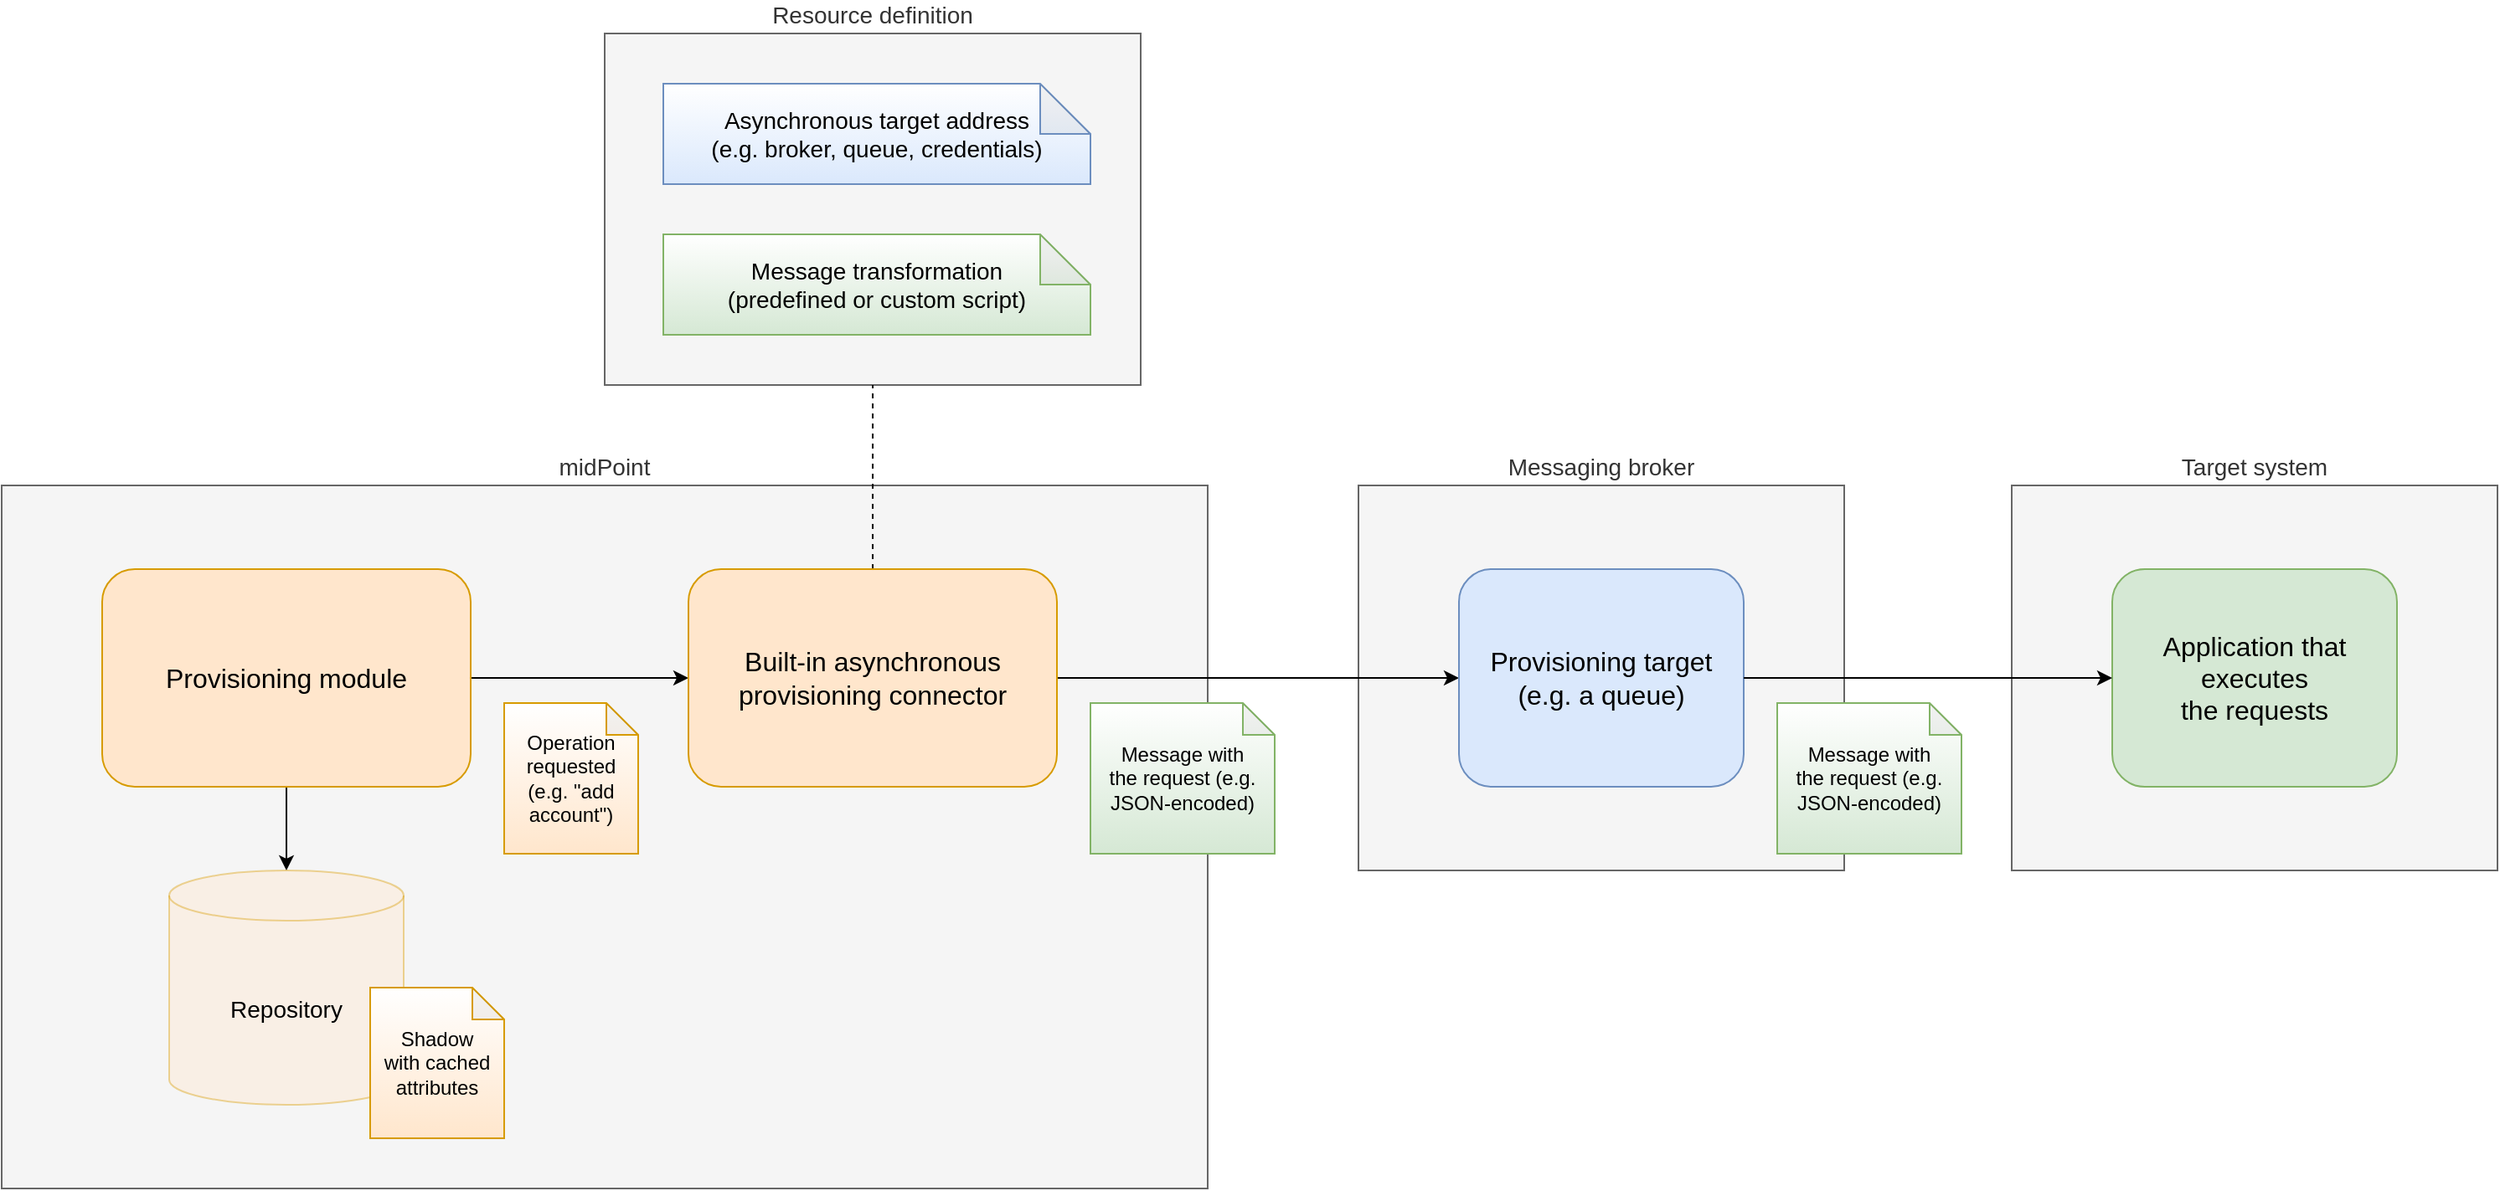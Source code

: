 <mxfile version="13.9.9" type="device"><diagram id="EdygAPY0lES3BzMiP_D9" name="Page-1"><mxGraphModel dx="3716" dy="1182" grid="1" gridSize="10" guides="1" tooltips="1" connect="1" arrows="1" fold="1" page="1" pageScale="1" pageWidth="827" pageHeight="1169" math="0" shadow="0"><root><mxCell id="0"/><mxCell id="1" parent="0"/><mxCell id="L1BazBC42fxZY27Eu00y-23" value="&lt;font style=&quot;font-size: 14px;&quot;&gt;Resource definition&lt;/font&gt;" style="rounded=0;whiteSpace=wrap;html=1;fontSize=14;labelPosition=center;verticalLabelPosition=top;align=center;verticalAlign=bottom;fillColor=#f5f5f5;strokeColor=#666666;fontColor=#333333;" vertex="1" parent="1"><mxGeometry x="-560" y="160" width="320" height="210" as="geometry"/></mxCell><mxCell id="L1BazBC42fxZY27Eu00y-16" value="Messaging broker" style="rounded=0;whiteSpace=wrap;html=1;fontSize=14;fillColor=#f5f5f5;strokeColor=#666666;fontColor=#333333;labelPosition=center;verticalLabelPosition=top;align=center;verticalAlign=bottom;" vertex="1" parent="1"><mxGeometry x="-110" y="430" width="290" height="230" as="geometry"/></mxCell><mxCell id="L1BazBC42fxZY27Eu00y-15" value="midPoint" style="rounded=0;whiteSpace=wrap;html=1;fontSize=14;fillColor=#f5f5f5;strokeColor=#666666;fontColor=#333333;labelPosition=center;verticalLabelPosition=top;align=center;verticalAlign=bottom;" vertex="1" parent="1"><mxGeometry x="-920" y="430" width="720" height="420" as="geometry"/></mxCell><mxCell id="L1BazBC42fxZY27Eu00y-7" style="edgeStyle=orthogonalEdgeStyle;rounded=0;orthogonalLoop=1;jettySize=auto;html=1;exitX=1;exitY=0.5;exitDx=0;exitDy=0;fontSize=14;" edge="1" parent="1" source="L1BazBC42fxZY27Eu00y-2" target="L1BazBC42fxZY27Eu00y-6"><mxGeometry relative="1" as="geometry"/></mxCell><mxCell id="L1BazBC42fxZY27Eu00y-28" style="edgeStyle=orthogonalEdgeStyle;rounded=0;orthogonalLoop=1;jettySize=auto;html=1;exitX=0.5;exitY=1;exitDx=0;exitDy=0;endArrow=classic;endFill=1;fontSize=14;" edge="1" parent="1" source="L1BazBC42fxZY27Eu00y-2" target="L1BazBC42fxZY27Eu00y-26"><mxGeometry relative="1" as="geometry"/></mxCell><mxCell id="L1BazBC42fxZY27Eu00y-2" value="Provisioning module" style="rounded=1;whiteSpace=wrap;html=1;fontSize=16;fillColor=#ffe6cc;strokeColor=#d79b00;" vertex="1" parent="1"><mxGeometry x="-860" y="480" width="220" height="130" as="geometry"/></mxCell><mxCell id="L1BazBC42fxZY27Eu00y-11" style="edgeStyle=orthogonalEdgeStyle;rounded=0;orthogonalLoop=1;jettySize=auto;html=1;exitX=0.5;exitY=0;exitDx=0;exitDy=0;fontSize=14;endArrow=none;endFill=0;dashed=1;" edge="1" parent="1" source="L1BazBC42fxZY27Eu00y-6"><mxGeometry relative="1" as="geometry"><mxPoint x="-400" y="370" as="targetPoint"/></mxGeometry></mxCell><mxCell id="L1BazBC42fxZY27Eu00y-12" style="edgeStyle=orthogonalEdgeStyle;rounded=0;orthogonalLoop=1;jettySize=auto;html=1;exitX=1;exitY=0.5;exitDx=0;exitDy=0;entryX=0;entryY=0.5;entryDx=0;entryDy=0;endArrow=classic;endFill=1;fontSize=14;" edge="1" parent="1" source="L1BazBC42fxZY27Eu00y-6" target="L1BazBC42fxZY27Eu00y-8"><mxGeometry relative="1" as="geometry"/></mxCell><mxCell id="L1BazBC42fxZY27Eu00y-6" value="Built-in asynchronous&lt;br&gt;provisioning connector" style="rounded=1;whiteSpace=wrap;html=1;fontSize=16;fillColor=#ffe6cc;strokeColor=#d79b00;" vertex="1" parent="1"><mxGeometry x="-510" y="480" width="220" height="130" as="geometry"/></mxCell><mxCell id="L1BazBC42fxZY27Eu00y-8" value="Provisioning target (e.g. a queue)" style="rounded=1;whiteSpace=wrap;html=1;fontSize=16;fillColor=#dae8fc;strokeColor=#6c8ebf;" vertex="1" parent="1"><mxGeometry x="-50" y="480" width="170" height="130" as="geometry"/></mxCell><mxCell id="L1BazBC42fxZY27Eu00y-17" value="Operation requested (e.g. &quot;add account&quot;)" style="shape=note;whiteSpace=wrap;html=1;backgroundOutline=1;darkOpacity=0.05;fontSize=12;size=19;fillColor=#ffe6cc;strokeColor=#d79b00;gradientColor=#ffffff;gradientDirection=north;" vertex="1" parent="1"><mxGeometry x="-620" y="560" width="80" height="90" as="geometry"/></mxCell><mxCell id="L1BazBC42fxZY27Eu00y-18" value="Message with&lt;br&gt;the request (e.g. JSON-encoded)" style="shape=note;whiteSpace=wrap;html=1;backgroundOutline=1;darkOpacity=0.05;fontSize=12;size=19;fillColor=#d5e8d4;strokeColor=#82b366;gradientColor=#ffffff;gradientDirection=north;" vertex="1" parent="1"><mxGeometry x="-270" y="560" width="110" height="90" as="geometry"/></mxCell><mxCell id="L1BazBC42fxZY27Eu00y-19" value="Target system" style="rounded=0;whiteSpace=wrap;html=1;fontSize=14;fillColor=#f5f5f5;strokeColor=#666666;fontColor=#333333;labelPosition=center;verticalLabelPosition=top;align=center;verticalAlign=bottom;" vertex="1" parent="1"><mxGeometry x="280" y="430" width="290" height="230" as="geometry"/></mxCell><mxCell id="L1BazBC42fxZY27Eu00y-20" value="Application that executes &lt;br&gt;the requests" style="rounded=1;whiteSpace=wrap;html=1;fontSize=16;fillColor=#d5e8d4;strokeColor=#82b366;" vertex="1" parent="1"><mxGeometry x="340" y="480" width="170" height="130" as="geometry"/></mxCell><mxCell id="L1BazBC42fxZY27Eu00y-21" style="edgeStyle=orthogonalEdgeStyle;rounded=0;orthogonalLoop=1;jettySize=auto;html=1;exitX=1;exitY=0.5;exitDx=0;exitDy=0;entryX=0;entryY=0.5;entryDx=0;entryDy=0;endArrow=classic;endFill=1;fontSize=14;" edge="1" parent="1" source="L1BazBC42fxZY27Eu00y-8" target="L1BazBC42fxZY27Eu00y-20"><mxGeometry relative="1" as="geometry"><mxPoint x="130" y="580" as="sourcePoint"/><mxPoint x="330" y="580" as="targetPoint"/></mxGeometry></mxCell><mxCell id="L1BazBC42fxZY27Eu00y-22" value="Message with&lt;br&gt;the request (e.g. JSON-encoded)" style="shape=note;whiteSpace=wrap;html=1;backgroundOutline=1;darkOpacity=0.05;fontSize=12;size=19;fillColor=#d5e8d4;strokeColor=#82b366;gradientDirection=north;gradientColor=#ffffff;" vertex="1" parent="1"><mxGeometry x="140" y="560" width="110" height="90" as="geometry"/></mxCell><mxCell id="L1BazBC42fxZY27Eu00y-24" value="&lt;span&gt;Asynchronous target address&lt;/span&gt;&lt;br&gt;&lt;span&gt;(e.g. broker, queue, credentials)&lt;/span&gt;" style="shape=note;whiteSpace=wrap;html=1;backgroundOutline=1;darkOpacity=0.05;gradientColor=#ffffff;fontSize=14;rounded=1;strokeColor=#6c8ebf;fillColor=#dae8fc;gradientDirection=north;" vertex="1" parent="1"><mxGeometry x="-525" y="190" width="255" height="60" as="geometry"/></mxCell><mxCell id="L1BazBC42fxZY27Eu00y-25" value="&lt;span&gt;Message transformation&lt;/span&gt;&lt;br&gt;&lt;span&gt;(predefined or custom script)&lt;/span&gt;" style="shape=note;whiteSpace=wrap;html=1;backgroundOutline=1;darkOpacity=0.05;gradientColor=#ffffff;fontSize=14;rounded=1;strokeColor=#82b366;fillColor=#d5e8d4;gradientDirection=north;" vertex="1" parent="1"><mxGeometry x="-525" y="280" width="255" height="60" as="geometry"/></mxCell><mxCell id="L1BazBC42fxZY27Eu00y-26" value="Repository" style="shape=cylinder3;whiteSpace=wrap;html=1;boundedLbl=1;backgroundOutline=1;size=15;fontSize=14;opacity=40;fillColor=#ffe6cc;strokeColor=#d79b00;" vertex="1" parent="1"><mxGeometry x="-820" y="660" width="140" height="140" as="geometry"/></mxCell><mxCell id="L1BazBC42fxZY27Eu00y-29" value="Shadow&lt;br&gt;with cached attributes" style="shape=note;whiteSpace=wrap;html=1;backgroundOutline=1;darkOpacity=0.05;fontSize=12;size=19;fillColor=#ffe6cc;strokeColor=#d79b00;gradientColor=#ffffff;gradientDirection=north;" vertex="1" parent="1"><mxGeometry x="-700" y="730" width="80" height="90" as="geometry"/></mxCell></root></mxGraphModel></diagram></mxfile>